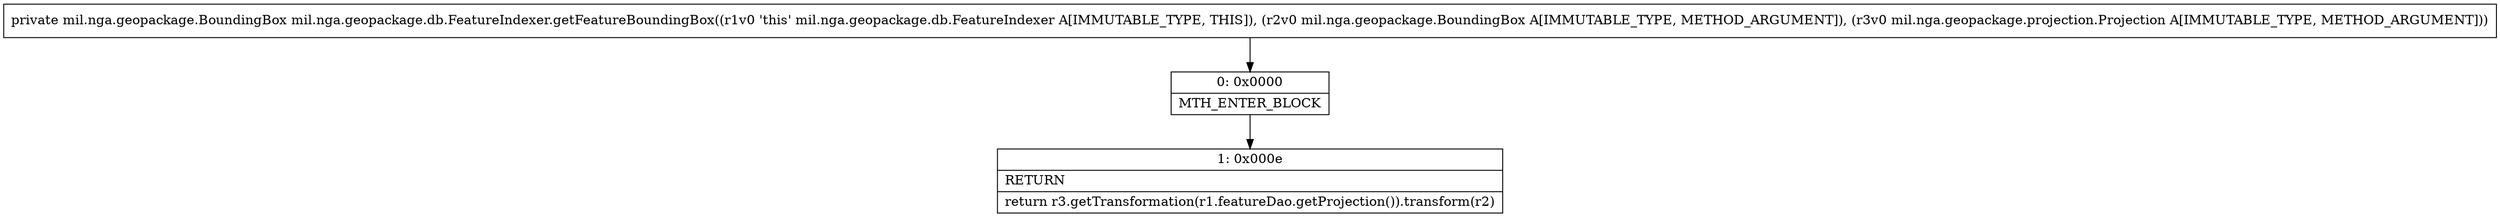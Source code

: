 digraph "CFG formil.nga.geopackage.db.FeatureIndexer.getFeatureBoundingBox(Lmil\/nga\/geopackage\/BoundingBox;Lmil\/nga\/geopackage\/projection\/Projection;)Lmil\/nga\/geopackage\/BoundingBox;" {
Node_0 [shape=record,label="{0\:\ 0x0000|MTH_ENTER_BLOCK\l}"];
Node_1 [shape=record,label="{1\:\ 0x000e|RETURN\l|return r3.getTransformation(r1.featureDao.getProjection()).transform(r2)\l}"];
MethodNode[shape=record,label="{private mil.nga.geopackage.BoundingBox mil.nga.geopackage.db.FeatureIndexer.getFeatureBoundingBox((r1v0 'this' mil.nga.geopackage.db.FeatureIndexer A[IMMUTABLE_TYPE, THIS]), (r2v0 mil.nga.geopackage.BoundingBox A[IMMUTABLE_TYPE, METHOD_ARGUMENT]), (r3v0 mil.nga.geopackage.projection.Projection A[IMMUTABLE_TYPE, METHOD_ARGUMENT])) }"];
MethodNode -> Node_0;
Node_0 -> Node_1;
}

